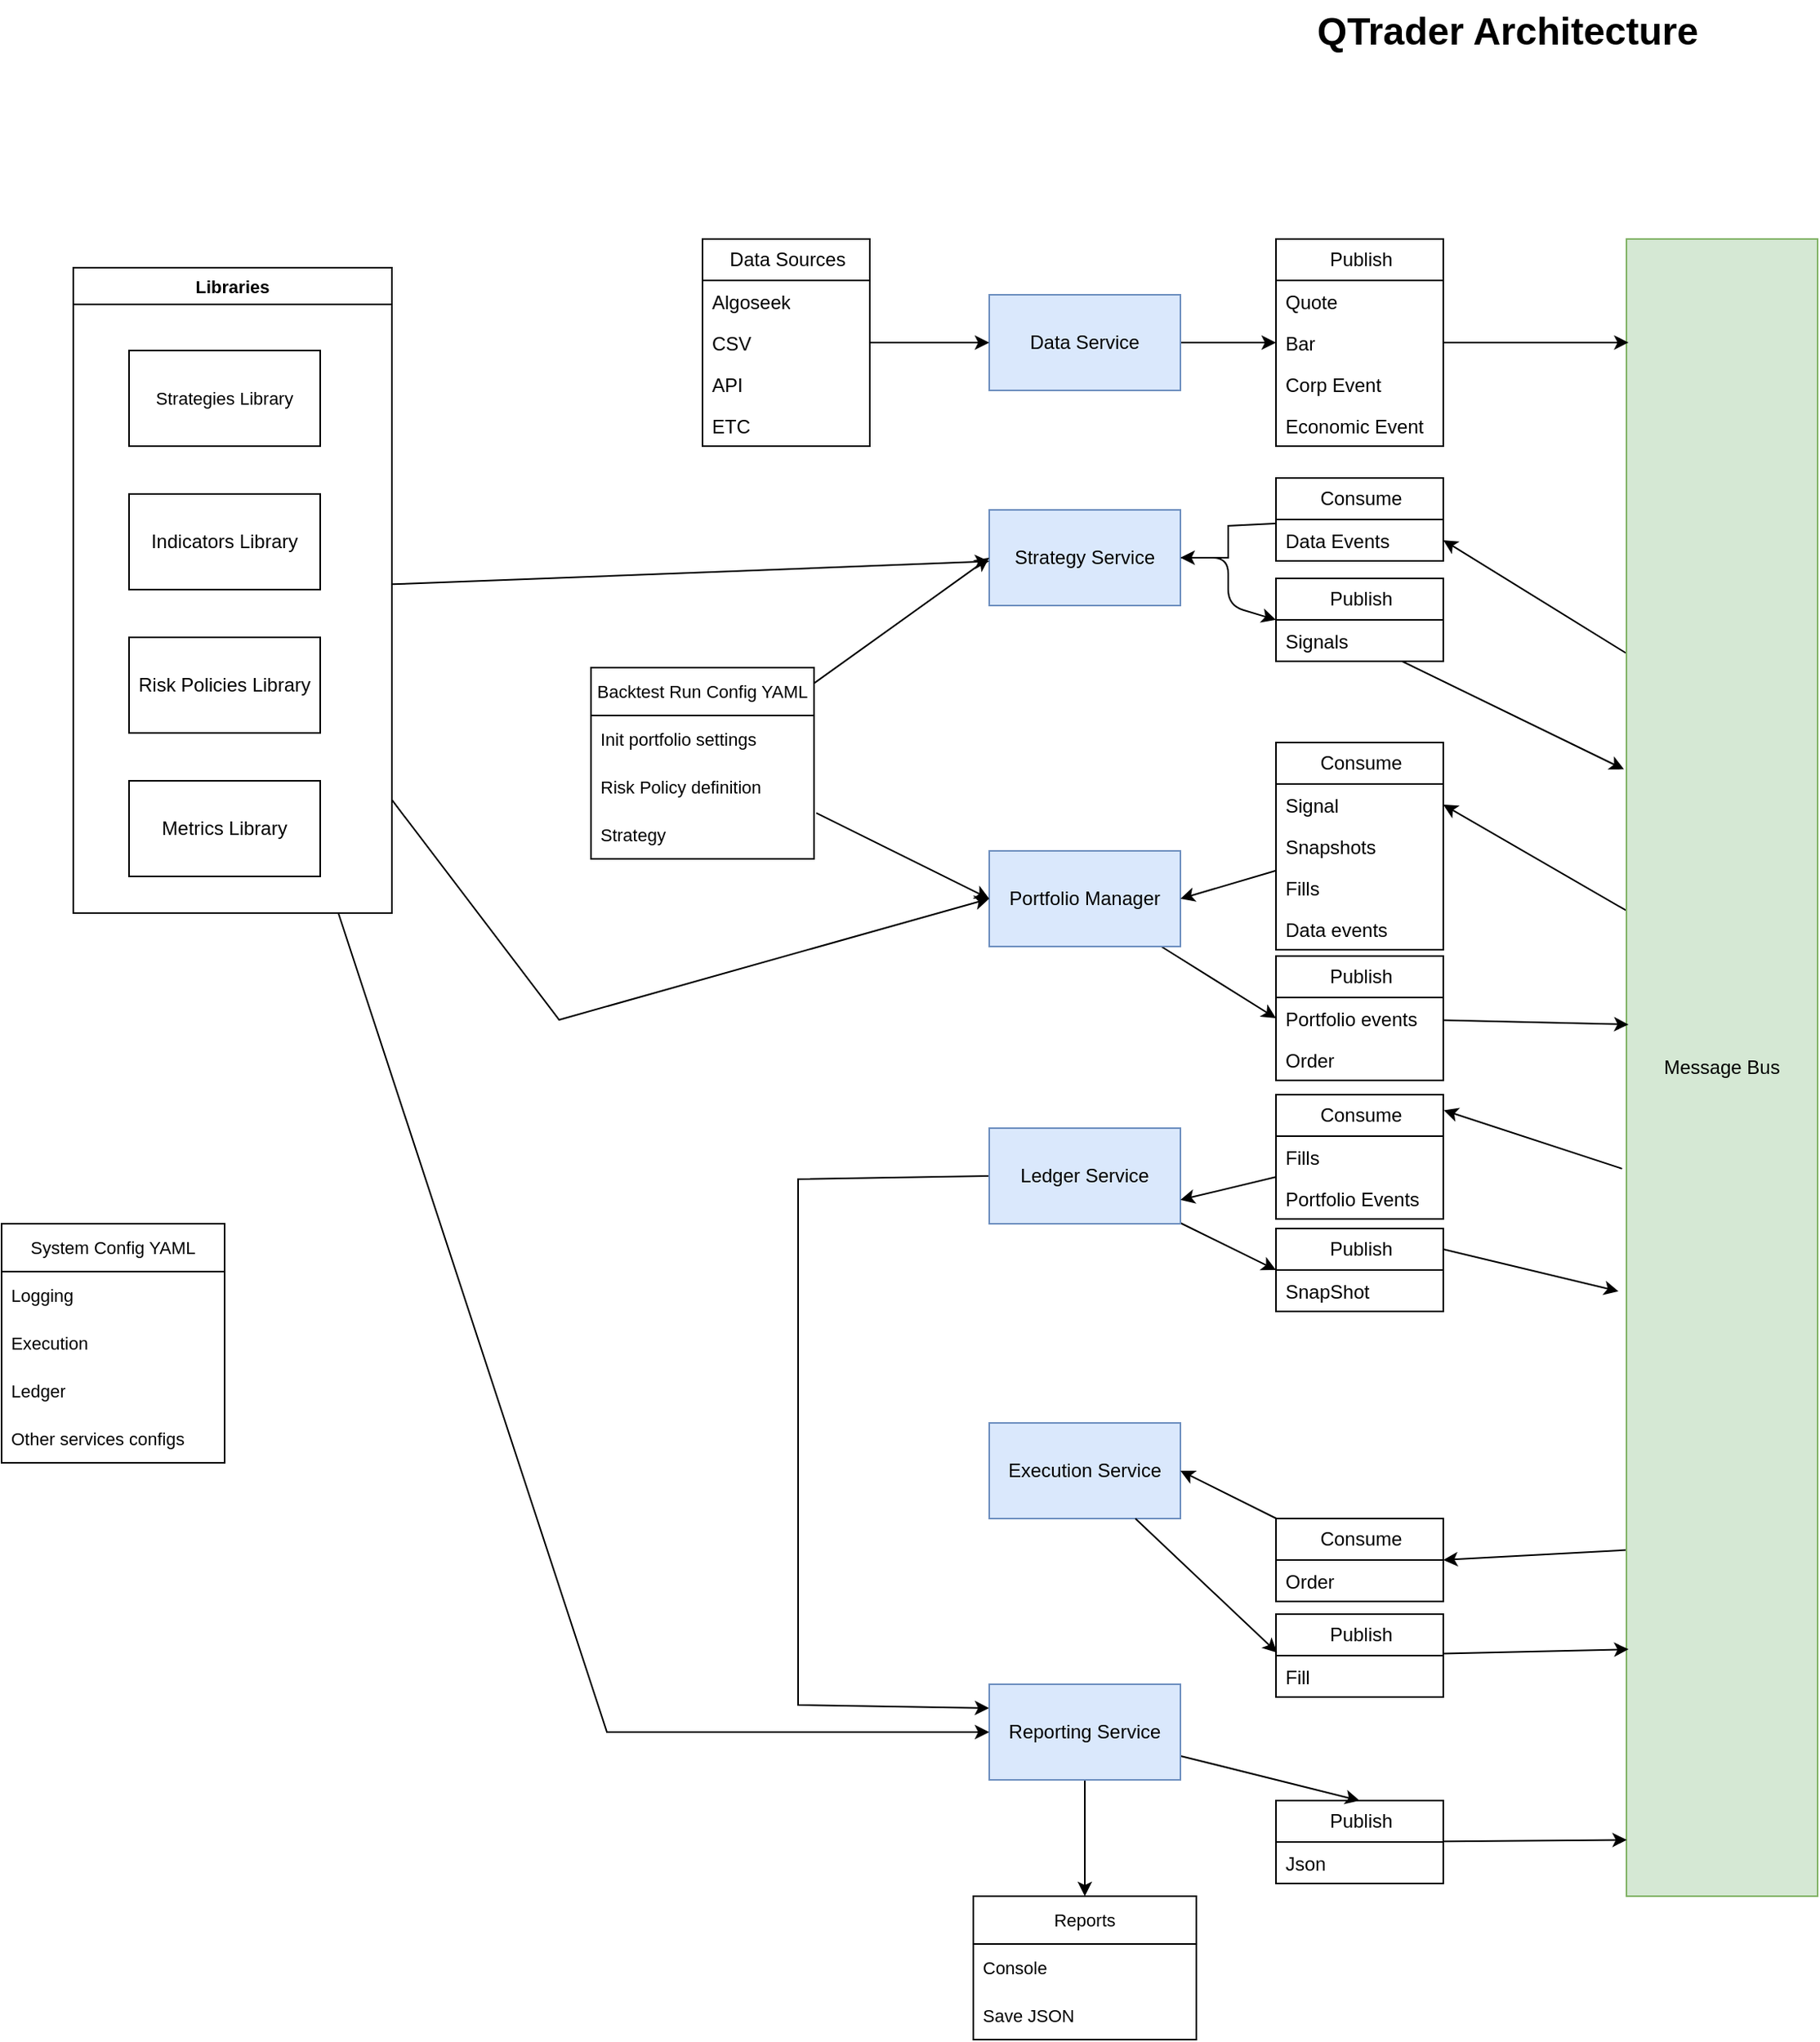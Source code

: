 <mxfile>
    <diagram id="88Eb3wkWD73W68NpB6OE" name="Page-1">
        <mxGraphModel dx="2437" dy="934" grid="1" gridSize="10" guides="1" tooltips="1" connect="1" arrows="1" fold="1" page="1" pageScale="1" pageWidth="850" pageHeight="1100" math="0" shadow="0">
            <root>
                <mxCell id="0"/>
                <mxCell id="1" parent="0"/>
                <mxCell id="18" style="edgeStyle=none;html=1;entryX=0;entryY=0.5;entryDx=0;entryDy=0;" parent="1" source="2" target="7" edge="1">
                    <mxGeometry relative="1" as="geometry"/>
                </mxCell>
                <mxCell id="2" value="Data Service" style="rounded=0;whiteSpace=wrap;html=1;fillColor=#dae8fc;strokeColor=#6c8ebf;" parent="1" vertex="1">
                    <mxGeometry x="150" y="215" width="120" height="60" as="geometry"/>
                </mxCell>
                <mxCell id="107" style="edgeStyle=none;shape=connector;curved=0;rounded=0;html=1;entryX=1;entryY=0.5;entryDx=0;entryDy=0;strokeColor=default;align=center;verticalAlign=middle;fontFamily=Helvetica;fontSize=11;fontColor=default;labelBackgroundColor=default;endArrow=classic;flowAnimation=0;exitX=0;exitY=0.25;exitDx=0;exitDy=0;" parent="1" source="3" target="56" edge="1">
                    <mxGeometry relative="1" as="geometry"/>
                </mxCell>
                <mxCell id="109" style="edgeStyle=none;shape=connector;curved=0;rounded=0;html=1;entryX=1;entryY=0.5;entryDx=0;entryDy=0;strokeColor=default;align=center;verticalAlign=middle;fontFamily=Helvetica;fontSize=11;fontColor=default;labelBackgroundColor=default;endArrow=classic;flowAnimation=0;exitX=0.011;exitY=0.406;exitDx=0;exitDy=0;exitPerimeter=0;" parent="1" source="3" target="63" edge="1">
                    <mxGeometry relative="1" as="geometry"/>
                </mxCell>
                <mxCell id="111" style="edgeStyle=none;shape=connector;curved=0;rounded=0;html=1;entryX=1;entryY=0.5;entryDx=0;entryDy=0;strokeColor=default;align=center;verticalAlign=middle;fontFamily=Helvetica;fontSize=11;fontColor=default;labelBackgroundColor=default;endArrow=classic;flowAnimation=0;exitX=0.02;exitY=0.791;exitDx=0;exitDy=0;exitPerimeter=0;" parent="1" source="3" target="76" edge="1">
                    <mxGeometry relative="1" as="geometry"/>
                </mxCell>
                <mxCell id="3" value="Message Bus" style="rounded=0;whiteSpace=wrap;html=1;fillColor=#d5e8d4;strokeColor=#82b366;" parent="1" vertex="1">
                    <mxGeometry x="550" y="180" width="120" height="1040" as="geometry"/>
                </mxCell>
                <mxCell id="5" value="QTrader Architecture" style="text;strokeColor=none;fillColor=none;html=1;fontSize=24;fontStyle=1;verticalAlign=middle;align=center;" parent="1" vertex="1">
                    <mxGeometry x="425" y="30" width="100" height="40" as="geometry"/>
                </mxCell>
                <mxCell id="6" value="Publish" style="swimlane;fontStyle=0;childLayout=stackLayout;horizontal=1;startSize=26;fillColor=none;horizontalStack=0;resizeParent=1;resizeParentMax=0;resizeLast=0;collapsible=1;marginBottom=0;html=1;" parent="1" vertex="1">
                    <mxGeometry x="330" y="180" width="105" height="130" as="geometry"/>
                </mxCell>
                <mxCell id="8" value="Quote" style="text;strokeColor=none;fillColor=none;align=left;verticalAlign=top;spacingLeft=4;spacingRight=4;overflow=hidden;rotatable=0;points=[[0,0.5],[1,0.5]];portConstraint=eastwest;whiteSpace=wrap;html=1;" parent="6" vertex="1">
                    <mxGeometry y="26" width="105" height="26" as="geometry"/>
                </mxCell>
                <mxCell id="7" value="Bar" style="text;strokeColor=none;fillColor=none;align=left;verticalAlign=top;spacingLeft=4;spacingRight=4;overflow=hidden;rotatable=0;points=[[0,0.5],[1,0.5]];portConstraint=eastwest;whiteSpace=wrap;html=1;" parent="6" vertex="1">
                    <mxGeometry y="52" width="105" height="26" as="geometry"/>
                </mxCell>
                <mxCell id="11" value="Corp Event" style="text;strokeColor=none;fillColor=none;align=left;verticalAlign=top;spacingLeft=4;spacingRight=4;overflow=hidden;rotatable=0;points=[[0,0.5],[1,0.5]];portConstraint=eastwest;whiteSpace=wrap;html=1;" parent="6" vertex="1">
                    <mxGeometry y="78" width="105" height="26" as="geometry"/>
                </mxCell>
                <mxCell id="12" value="Economic Event" style="text;strokeColor=none;fillColor=none;align=left;verticalAlign=top;spacingLeft=4;spacingRight=4;overflow=hidden;rotatable=0;points=[[0,0.5],[1,0.5]];portConstraint=eastwest;whiteSpace=wrap;html=1;" parent="6" vertex="1">
                    <mxGeometry y="104" width="105" height="26" as="geometry"/>
                </mxCell>
                <mxCell id="28" style="edgeStyle=none;html=1;entryX=0;entryY=0.5;entryDx=0;entryDy=0;" parent="1" source="22" target="2" edge="1">
                    <mxGeometry relative="1" as="geometry"/>
                </mxCell>
                <mxCell id="22" value="Data Sources" style="swimlane;fontStyle=0;childLayout=stackLayout;horizontal=1;startSize=26;fillColor=none;horizontalStack=0;resizeParent=1;resizeParentMax=0;resizeLast=0;collapsible=1;marginBottom=0;html=1;" parent="1" vertex="1">
                    <mxGeometry x="-30" y="180" width="105" height="130" as="geometry"/>
                </mxCell>
                <mxCell id="23" value="Algoseek" style="text;strokeColor=none;fillColor=none;align=left;verticalAlign=top;spacingLeft=4;spacingRight=4;overflow=hidden;rotatable=0;points=[[0,0.5],[1,0.5]];portConstraint=eastwest;whiteSpace=wrap;html=1;" parent="22" vertex="1">
                    <mxGeometry y="26" width="105" height="26" as="geometry"/>
                </mxCell>
                <mxCell id="24" value="CSV" style="text;strokeColor=none;fillColor=none;align=left;verticalAlign=top;spacingLeft=4;spacingRight=4;overflow=hidden;rotatable=0;points=[[0,0.5],[1,0.5]];portConstraint=eastwest;whiteSpace=wrap;html=1;" parent="22" vertex="1">
                    <mxGeometry y="52" width="105" height="26" as="geometry"/>
                </mxCell>
                <mxCell id="25" value="API" style="text;strokeColor=none;fillColor=none;align=left;verticalAlign=top;spacingLeft=4;spacingRight=4;overflow=hidden;rotatable=0;points=[[0,0.5],[1,0.5]];portConstraint=eastwest;whiteSpace=wrap;html=1;" parent="22" vertex="1">
                    <mxGeometry y="78" width="105" height="26" as="geometry"/>
                </mxCell>
                <mxCell id="26" value="ETC" style="text;strokeColor=none;fillColor=none;align=left;verticalAlign=top;spacingLeft=4;spacingRight=4;overflow=hidden;rotatable=0;points=[[0,0.5],[1,0.5]];portConstraint=eastwest;whiteSpace=wrap;html=1;" parent="22" vertex="1">
                    <mxGeometry y="104" width="105" height="26" as="geometry"/>
                </mxCell>
                <mxCell id="74" style="edgeStyle=none;html=1;entryX=0;entryY=0.5;entryDx=0;entryDy=0;" parent="1" source="29" target="72" edge="1">
                    <mxGeometry relative="1" as="geometry"/>
                </mxCell>
                <mxCell id="29" value="Portfolio Manager" style="rounded=0;whiteSpace=wrap;html=1;fillColor=#dae8fc;strokeColor=#6c8ebf;" parent="1" vertex="1">
                    <mxGeometry x="150" y="564" width="120" height="60" as="geometry"/>
                </mxCell>
                <mxCell id="30" value="Risk Policies Library" style="rounded=0;whiteSpace=wrap;html=1;" parent="1" vertex="1">
                    <mxGeometry x="-390" y="430" width="120" height="60" as="geometry"/>
                </mxCell>
                <mxCell id="95" style="edgeStyle=none;shape=connector;curved=0;rounded=0;html=1;entryX=0;entryY=0.5;entryDx=0;entryDy=0;strokeColor=default;align=center;verticalAlign=middle;fontFamily=Helvetica;fontSize=11;fontColor=default;labelBackgroundColor=default;endArrow=classic;flowAnimation=0;" parent="1" source="31" target="91" edge="1">
                    <mxGeometry relative="1" as="geometry"/>
                </mxCell>
                <mxCell id="128" style="edgeStyle=none;shape=connector;curved=0;rounded=0;html=1;entryX=0;entryY=0.25;entryDx=0;entryDy=0;strokeColor=default;align=center;verticalAlign=middle;fontFamily=Helvetica;fontSize=11;fontColor=default;labelBackgroundColor=default;endArrow=classic;flowAnimation=0;exitX=0;exitY=0.5;exitDx=0;exitDy=0;" parent="1" source="31" target="103" edge="1">
                    <mxGeometry relative="1" as="geometry">
                        <Array as="points">
                            <mxPoint x="30" y="770"/>
                            <mxPoint x="30" y="1100"/>
                        </Array>
                    </mxGeometry>
                </mxCell>
                <mxCell id="31" value="Ledger Service" style="rounded=0;whiteSpace=wrap;html=1;fillColor=#dae8fc;strokeColor=#6c8ebf;" parent="1" vertex="1">
                    <mxGeometry x="150" y="738" width="120" height="60" as="geometry"/>
                </mxCell>
                <mxCell id="33" value="Execution Service" style="rounded=0;whiteSpace=wrap;html=1;fillColor=#dae8fc;strokeColor=#6c8ebf;" parent="1" vertex="1">
                    <mxGeometry x="150" y="923" width="120" height="60" as="geometry"/>
                </mxCell>
                <mxCell id="57" style="edgeStyle=none;html=1;entryX=0;entryY=0.5;entryDx=0;entryDy=0;" parent="1" source="34" target="50" edge="1">
                    <mxGeometry relative="1" as="geometry">
                        <Array as="points">
                            <mxPoint x="300" y="380"/>
                            <mxPoint x="300" y="410"/>
                        </Array>
                    </mxGeometry>
                </mxCell>
                <mxCell id="34" value="Strategy Service" style="rounded=0;whiteSpace=wrap;html=1;fillColor=#dae8fc;strokeColor=#6c8ebf;" parent="1" vertex="1">
                    <mxGeometry x="150" y="350" width="120" height="60" as="geometry"/>
                </mxCell>
                <mxCell id="41" value="Indicators Library" style="rounded=0;whiteSpace=wrap;html=1;" parent="1" vertex="1">
                    <mxGeometry x="-390" y="340" width="120" height="60" as="geometry"/>
                </mxCell>
                <mxCell id="50" value="Publish" style="swimlane;fontStyle=0;childLayout=stackLayout;horizontal=1;startSize=26;fillColor=none;horizontalStack=0;resizeParent=1;resizeParentMax=0;resizeLast=0;collapsible=1;marginBottom=0;html=1;" parent="1" vertex="1">
                    <mxGeometry x="330" y="393" width="105" height="52" as="geometry"/>
                </mxCell>
                <mxCell id="51" value="Signals" style="text;strokeColor=none;fillColor=none;align=left;verticalAlign=top;spacingLeft=4;spacingRight=4;overflow=hidden;rotatable=0;points=[[0,0.5],[1,0.5]];portConstraint=eastwest;whiteSpace=wrap;html=1;" parent="50" vertex="1">
                    <mxGeometry y="26" width="105" height="26" as="geometry"/>
                </mxCell>
                <mxCell id="100" style="edgeStyle=none;shape=connector;curved=0;rounded=0;html=1;entryX=1;entryY=0.5;entryDx=0;entryDy=0;strokeColor=default;align=center;verticalAlign=middle;fontFamily=Helvetica;fontSize=11;fontColor=default;labelBackgroundColor=default;endArrow=classic;flowAnimation=0;" parent="1" source="55" target="34" edge="1">
                    <mxGeometry relative="1" as="geometry">
                        <Array as="points">
                            <mxPoint x="300" y="360"/>
                            <mxPoint x="300" y="380"/>
                        </Array>
                    </mxGeometry>
                </mxCell>
                <mxCell id="55" value="Consume" style="swimlane;fontStyle=0;childLayout=stackLayout;horizontal=1;startSize=26;fillColor=none;horizontalStack=0;resizeParent=1;resizeParentMax=0;resizeLast=0;collapsible=1;marginBottom=0;html=1;" parent="1" vertex="1">
                    <mxGeometry x="330" y="330" width="105" height="52" as="geometry"/>
                </mxCell>
                <mxCell id="56" value="Data Events" style="text;strokeColor=none;fillColor=none;align=left;verticalAlign=top;spacingLeft=4;spacingRight=4;overflow=hidden;rotatable=0;points=[[0,0.5],[1,0.5]];portConstraint=eastwest;whiteSpace=wrap;html=1;" parent="55" vertex="1">
                    <mxGeometry y="26" width="105" height="26" as="geometry"/>
                </mxCell>
                <mxCell id="71" style="edgeStyle=none;html=1;entryX=1;entryY=0.5;entryDx=0;entryDy=0;" parent="1" source="62" target="29" edge="1">
                    <mxGeometry relative="1" as="geometry"/>
                </mxCell>
                <mxCell id="62" value="Consume" style="swimlane;fontStyle=0;childLayout=stackLayout;horizontal=1;startSize=26;fillColor=none;horizontalStack=0;resizeParent=1;resizeParentMax=0;resizeLast=0;collapsible=1;marginBottom=0;html=1;" parent="1" vertex="1">
                    <mxGeometry x="330" y="496" width="105" height="130" as="geometry"/>
                </mxCell>
                <mxCell id="63" value="Signal" style="text;strokeColor=none;fillColor=none;align=left;verticalAlign=top;spacingLeft=4;spacingRight=4;overflow=hidden;rotatable=0;points=[[0,0.5],[1,0.5]];portConstraint=eastwest;whiteSpace=wrap;html=1;" parent="62" vertex="1">
                    <mxGeometry y="26" width="105" height="26" as="geometry"/>
                </mxCell>
                <mxCell id="122" value="Snapshots" style="text;strokeColor=none;fillColor=none;align=left;verticalAlign=top;spacingLeft=4;spacingRight=4;overflow=hidden;rotatable=0;points=[[0,0.5],[1,0.5]];portConstraint=eastwest;whiteSpace=wrap;html=1;" parent="62" vertex="1">
                    <mxGeometry y="52" width="105" height="26" as="geometry"/>
                </mxCell>
                <mxCell id="125" value="Fills" style="text;strokeColor=none;fillColor=none;align=left;verticalAlign=top;spacingLeft=4;spacingRight=4;overflow=hidden;rotatable=0;points=[[0,0.5],[1,0.5]];portConstraint=eastwest;whiteSpace=wrap;html=1;" parent="62" vertex="1">
                    <mxGeometry y="78" width="105" height="26" as="geometry"/>
                </mxCell>
                <mxCell id="127" value="Data events" style="text;strokeColor=none;fillColor=none;align=left;verticalAlign=top;spacingLeft=4;spacingRight=4;overflow=hidden;rotatable=0;points=[[0,0.5],[1,0.5]];portConstraint=eastwest;whiteSpace=wrap;html=1;" parent="62" vertex="1">
                    <mxGeometry y="104" width="105" height="26" as="geometry"/>
                </mxCell>
                <mxCell id="72" value="Publish" style="swimlane;fontStyle=0;childLayout=stackLayout;horizontal=1;startSize=26;fillColor=none;horizontalStack=0;resizeParent=1;resizeParentMax=0;resizeLast=0;collapsible=1;marginBottom=0;html=1;" parent="1" vertex="1">
                    <mxGeometry x="330" y="630" width="105" height="78" as="geometry"/>
                </mxCell>
                <mxCell id="73" value="&lt;span style=&quot;color: rgb(0, 0, 0);&quot;&gt;Portfolio events&lt;/span&gt;" style="text;strokeColor=none;fillColor=none;align=left;verticalAlign=top;spacingLeft=4;spacingRight=4;overflow=hidden;rotatable=0;points=[[0,0.5],[1,0.5]];portConstraint=eastwest;whiteSpace=wrap;html=1;" parent="72" vertex="1">
                    <mxGeometry y="26" width="105" height="26" as="geometry"/>
                </mxCell>
                <mxCell id="97" value="&lt;span style=&quot;color: rgb(0, 0, 0);&quot;&gt;Order&lt;/span&gt;" style="text;strokeColor=none;fillColor=none;align=left;verticalAlign=top;spacingLeft=4;spacingRight=4;overflow=hidden;rotatable=0;points=[[0,0.5],[1,0.5]];portConstraint=eastwest;whiteSpace=wrap;html=1;" parent="72" vertex="1">
                    <mxGeometry y="52" width="105" height="26" as="geometry"/>
                </mxCell>
                <mxCell id="117" style="edgeStyle=none;shape=connector;curved=0;rounded=0;html=1;entryX=1;entryY=0.5;entryDx=0;entryDy=0;strokeColor=default;align=center;verticalAlign=middle;fontFamily=Helvetica;fontSize=11;fontColor=default;labelBackgroundColor=default;endArrow=classic;flowAnimation=0;" parent="1" source="76" target="33" edge="1">
                    <mxGeometry relative="1" as="geometry"/>
                </mxCell>
                <mxCell id="76" value="Consume" style="swimlane;fontStyle=0;childLayout=stackLayout;horizontal=1;startSize=26;fillColor=none;horizontalStack=0;resizeParent=1;resizeParentMax=0;resizeLast=0;collapsible=1;marginBottom=0;html=1;" parent="1" vertex="1">
                    <mxGeometry x="330" y="983" width="105" height="52" as="geometry"/>
                </mxCell>
                <mxCell id="77" value="Order" style="text;strokeColor=none;fillColor=none;align=left;verticalAlign=top;spacingLeft=4;spacingRight=4;overflow=hidden;rotatable=0;points=[[0,0.5],[1,0.5]];portConstraint=eastwest;whiteSpace=wrap;html=1;" parent="76" vertex="1">
                    <mxGeometry y="26" width="105" height="26" as="geometry"/>
                </mxCell>
                <mxCell id="81" value="Publish" style="swimlane;fontStyle=0;childLayout=stackLayout;horizontal=1;startSize=26;fillColor=none;horizontalStack=0;resizeParent=1;resizeParentMax=0;resizeLast=0;collapsible=1;marginBottom=0;html=1;" parent="1" vertex="1">
                    <mxGeometry x="330" y="1043" width="105" height="52" as="geometry"/>
                </mxCell>
                <mxCell id="82" value="Fill" style="text;strokeColor=none;fillColor=none;align=left;verticalAlign=top;spacingLeft=4;spacingRight=4;overflow=hidden;rotatable=0;points=[[0,0.5],[1,0.5]];portConstraint=eastwest;whiteSpace=wrap;html=1;" parent="81" vertex="1">
                    <mxGeometry y="26" width="105" height="26" as="geometry"/>
                </mxCell>
                <mxCell id="126" style="edgeStyle=none;shape=connector;curved=0;rounded=0;html=1;entryX=1;entryY=0.75;entryDx=0;entryDy=0;strokeColor=default;align=center;verticalAlign=middle;fontFamily=Helvetica;fontSize=11;fontColor=default;labelBackgroundColor=default;endArrow=classic;flowAnimation=0;" parent="1" source="88" target="31" edge="1">
                    <mxGeometry relative="1" as="geometry"/>
                </mxCell>
                <mxCell id="88" value="Consume" style="swimlane;fontStyle=0;childLayout=stackLayout;horizontal=1;startSize=26;fillColor=none;horizontalStack=0;resizeParent=1;resizeParentMax=0;resizeLast=0;collapsible=1;marginBottom=0;html=1;" parent="1" vertex="1">
                    <mxGeometry x="330" y="717" width="105" height="78" as="geometry"/>
                </mxCell>
                <mxCell id="89" value="Fills" style="text;strokeColor=none;fillColor=none;align=left;verticalAlign=top;spacingLeft=4;spacingRight=4;overflow=hidden;rotatable=0;points=[[0,0.5],[1,0.5]];portConstraint=eastwest;whiteSpace=wrap;html=1;" parent="88" vertex="1">
                    <mxGeometry y="26" width="105" height="26" as="geometry"/>
                </mxCell>
                <mxCell id="98" value="Portfolio Events" style="text;strokeColor=none;fillColor=none;align=left;verticalAlign=top;spacingLeft=4;spacingRight=4;overflow=hidden;rotatable=0;points=[[0,0.5],[1,0.5]];portConstraint=eastwest;whiteSpace=wrap;html=1;" parent="88" vertex="1">
                    <mxGeometry y="52" width="105" height="26" as="geometry"/>
                </mxCell>
                <mxCell id="91" value="Publish" style="swimlane;fontStyle=0;childLayout=stackLayout;horizontal=1;startSize=26;fillColor=none;horizontalStack=0;resizeParent=1;resizeParentMax=0;resizeLast=0;collapsible=1;marginBottom=0;html=1;" parent="1" vertex="1">
                    <mxGeometry x="330" y="801" width="105" height="52" as="geometry"/>
                </mxCell>
                <mxCell id="92" value="SnapShot" style="text;strokeColor=none;fillColor=none;align=left;verticalAlign=top;spacingLeft=4;spacingRight=4;overflow=hidden;rotatable=0;points=[[0,0.5],[1,0.5]];portConstraint=eastwest;whiteSpace=wrap;html=1;" parent="91" vertex="1">
                    <mxGeometry y="26" width="105" height="26" as="geometry"/>
                </mxCell>
                <mxCell id="135" style="edgeStyle=none;shape=connector;curved=0;rounded=0;html=1;entryX=0.5;entryY=0;entryDx=0;entryDy=0;strokeColor=default;align=center;verticalAlign=middle;fontFamily=Helvetica;fontSize=11;fontColor=default;labelBackgroundColor=default;endArrow=classic;flowAnimation=0;" parent="1" source="103" target="131" edge="1">
                    <mxGeometry relative="1" as="geometry"/>
                </mxCell>
                <mxCell id="138" style="edgeStyle=none;shape=connector;curved=0;rounded=0;html=1;entryX=0.5;entryY=0;entryDx=0;entryDy=0;strokeColor=default;align=center;verticalAlign=middle;fontFamily=Helvetica;fontSize=11;fontColor=default;labelBackgroundColor=default;endArrow=classic;flowAnimation=0;" parent="1" source="103" target="136" edge="1">
                    <mxGeometry relative="1" as="geometry"/>
                </mxCell>
                <mxCell id="103" value="Reporting Service" style="rounded=0;whiteSpace=wrap;html=1;fillColor=#dae8fc;strokeColor=#6c8ebf;" parent="1" vertex="1">
                    <mxGeometry x="150" y="1087" width="120" height="60" as="geometry"/>
                </mxCell>
                <mxCell id="104" value="Metrics Library" style="rounded=0;whiteSpace=wrap;html=1;" parent="1" vertex="1">
                    <mxGeometry x="-390" y="520" width="120" height="60" as="geometry"/>
                </mxCell>
                <mxCell id="105" style="edgeStyle=none;shape=connector;curved=0;rounded=0;html=1;entryX=0.011;entryY=0.07;entryDx=0;entryDy=0;entryPerimeter=0;strokeColor=default;align=center;verticalAlign=middle;fontFamily=Helvetica;fontSize=11;fontColor=default;labelBackgroundColor=default;endArrow=classic;flowAnimation=0;" parent="1" edge="1">
                    <mxGeometry relative="1" as="geometry">
                        <mxPoint x="435" y="244.943" as="sourcePoint"/>
                        <mxPoint x="551.32" y="244.943" as="targetPoint"/>
                    </mxGeometry>
                </mxCell>
                <mxCell id="106" style="edgeStyle=none;shape=connector;curved=0;rounded=0;html=1;entryX=-0.013;entryY=0.32;entryDx=0;entryDy=0;entryPerimeter=0;strokeColor=default;align=center;verticalAlign=middle;fontFamily=Helvetica;fontSize=11;fontColor=default;labelBackgroundColor=default;endArrow=classic;flowAnimation=0;" parent="1" source="51" target="3" edge="1">
                    <mxGeometry relative="1" as="geometry"/>
                </mxCell>
                <mxCell id="108" style="edgeStyle=none;shape=connector;curved=0;rounded=0;html=1;entryX=0.011;entryY=0.474;entryDx=0;entryDy=0;entryPerimeter=0;strokeColor=default;align=center;verticalAlign=middle;fontFamily=Helvetica;fontSize=11;fontColor=default;labelBackgroundColor=default;endArrow=classic;flowAnimation=0;" parent="1" source="73" target="3" edge="1">
                    <mxGeometry relative="1" as="geometry"/>
                </mxCell>
                <mxCell id="112" style="edgeStyle=none;shape=connector;curved=0;rounded=0;html=1;entryX=-0.042;entryY=0.635;entryDx=0;entryDy=0;entryPerimeter=0;strokeColor=default;align=center;verticalAlign=middle;fontFamily=Helvetica;fontSize=11;fontColor=default;labelBackgroundColor=default;endArrow=classic;flowAnimation=0;exitX=1;exitY=0.25;exitDx=0;exitDy=0;" parent="1" source="91" target="3" edge="1">
                    <mxGeometry relative="1" as="geometry"/>
                </mxCell>
                <mxCell id="113" style="edgeStyle=none;shape=connector;curved=0;rounded=0;html=1;entryX=0.011;entryY=0.851;entryDx=0;entryDy=0;entryPerimeter=0;strokeColor=default;align=center;verticalAlign=middle;fontFamily=Helvetica;fontSize=11;fontColor=default;labelBackgroundColor=default;endArrow=classic;flowAnimation=0;" parent="1" source="81" target="3" edge="1">
                    <mxGeometry relative="1" as="geometry"/>
                </mxCell>
                <mxCell id="114" style="edgeStyle=none;shape=connector;curved=0;rounded=0;html=1;entryX=1.003;entryY=0.125;entryDx=0;entryDy=0;entryPerimeter=0;strokeColor=default;align=center;verticalAlign=middle;fontFamily=Helvetica;fontSize=11;fontColor=default;labelBackgroundColor=default;endArrow=classic;flowAnimation=0;exitX=-0.023;exitY=0.561;exitDx=0;exitDy=0;exitPerimeter=0;" parent="1" source="3" target="88" edge="1">
                    <mxGeometry relative="1" as="geometry"/>
                </mxCell>
                <mxCell id="116" style="edgeStyle=none;shape=connector;curved=0;rounded=0;html=1;entryX=0.007;entryY=-0.071;entryDx=0;entryDy=0;entryPerimeter=0;strokeColor=default;align=center;verticalAlign=middle;fontFamily=Helvetica;fontSize=11;fontColor=default;labelBackgroundColor=default;endArrow=classic;flowAnimation=0;" parent="1" source="33" target="82" edge="1">
                    <mxGeometry relative="1" as="geometry"/>
                </mxCell>
                <mxCell id="131" value="Reports" style="swimlane;fontStyle=0;childLayout=stackLayout;horizontal=1;startSize=30;horizontalStack=0;resizeParent=1;resizeParentMax=0;resizeLast=0;collapsible=1;marginBottom=0;whiteSpace=wrap;html=1;fontFamily=Helvetica;fontSize=11;fontColor=default;labelBackgroundColor=default;" parent="1" vertex="1">
                    <mxGeometry x="140" y="1220" width="140" height="90" as="geometry"/>
                </mxCell>
                <mxCell id="132" value="Console" style="text;strokeColor=none;fillColor=none;align=left;verticalAlign=middle;spacingLeft=4;spacingRight=4;overflow=hidden;points=[[0,0.5],[1,0.5]];portConstraint=eastwest;rotatable=0;whiteSpace=wrap;html=1;fontFamily=Helvetica;fontSize=11;fontColor=default;labelBackgroundColor=default;" parent="131" vertex="1">
                    <mxGeometry y="30" width="140" height="30" as="geometry"/>
                </mxCell>
                <mxCell id="133" value="Save JSON" style="text;strokeColor=none;fillColor=none;align=left;verticalAlign=middle;spacingLeft=4;spacingRight=4;overflow=hidden;points=[[0,0.5],[1,0.5]];portConstraint=eastwest;rotatable=0;whiteSpace=wrap;html=1;fontFamily=Helvetica;fontSize=11;fontColor=default;labelBackgroundColor=default;" parent="131" vertex="1">
                    <mxGeometry y="60" width="140" height="30" as="geometry"/>
                </mxCell>
                <mxCell id="136" value="Publish" style="swimlane;fontStyle=0;childLayout=stackLayout;horizontal=1;startSize=26;fillColor=none;horizontalStack=0;resizeParent=1;resizeParentMax=0;resizeLast=0;collapsible=1;marginBottom=0;html=1;" parent="1" vertex="1">
                    <mxGeometry x="330" y="1160" width="105" height="52" as="geometry"/>
                </mxCell>
                <mxCell id="137" value="Json" style="text;strokeColor=none;fillColor=none;align=left;verticalAlign=top;spacingLeft=4;spacingRight=4;overflow=hidden;rotatable=0;points=[[0,0.5],[1,0.5]];portConstraint=eastwest;whiteSpace=wrap;html=1;" parent="136" vertex="1">
                    <mxGeometry y="26" width="105" height="26" as="geometry"/>
                </mxCell>
                <mxCell id="139" style="edgeStyle=none;shape=connector;curved=0;rounded=0;html=1;entryX=0.002;entryY=0.966;entryDx=0;entryDy=0;entryPerimeter=0;strokeColor=default;align=center;verticalAlign=middle;fontFamily=Helvetica;fontSize=11;fontColor=default;labelBackgroundColor=default;endArrow=classic;flowAnimation=0;" parent="1" source="136" target="3" edge="1">
                    <mxGeometry relative="1" as="geometry"/>
                </mxCell>
                <mxCell id="155" style="edgeStyle=none;shape=connector;curved=0;rounded=0;html=1;entryX=0;entryY=0.5;entryDx=0;entryDy=0;strokeColor=default;align=center;verticalAlign=middle;fontFamily=Helvetica;fontSize=11;fontColor=default;labelBackgroundColor=default;endArrow=classic;flowAnimation=0;" parent="1" source="141" target="34" edge="1">
                    <mxGeometry relative="1" as="geometry"/>
                </mxCell>
                <mxCell id="141" value="Backtest Run Config YAML" style="swimlane;fontStyle=0;childLayout=stackLayout;horizontal=1;startSize=30;horizontalStack=0;resizeParent=1;resizeParentMax=0;resizeLast=0;collapsible=1;marginBottom=0;whiteSpace=wrap;html=1;fontFamily=Helvetica;fontSize=11;fontColor=default;labelBackgroundColor=default;" parent="1" vertex="1">
                    <mxGeometry x="-100" y="449" width="140" height="120" as="geometry"/>
                </mxCell>
                <mxCell id="142" value="Init portfolio settings" style="text;strokeColor=none;fillColor=none;align=left;verticalAlign=middle;spacingLeft=4;spacingRight=4;overflow=hidden;points=[[0,0.5],[1,0.5]];portConstraint=eastwest;rotatable=0;whiteSpace=wrap;html=1;fontFamily=Helvetica;fontSize=11;fontColor=default;labelBackgroundColor=default;" parent="141" vertex="1">
                    <mxGeometry y="30" width="140" height="30" as="geometry"/>
                </mxCell>
                <mxCell id="143" value="Risk Policy definition" style="text;strokeColor=none;fillColor=none;align=left;verticalAlign=middle;spacingLeft=4;spacingRight=4;overflow=hidden;points=[[0,0.5],[1,0.5]];portConstraint=eastwest;rotatable=0;whiteSpace=wrap;html=1;fontFamily=Helvetica;fontSize=11;fontColor=default;labelBackgroundColor=default;" parent="141" vertex="1">
                    <mxGeometry y="60" width="140" height="30" as="geometry"/>
                </mxCell>
                <mxCell id="144" value="Strategy&amp;nbsp;" style="text;strokeColor=none;fillColor=none;align=left;verticalAlign=middle;spacingLeft=4;spacingRight=4;overflow=hidden;points=[[0,0.5],[1,0.5]];portConstraint=eastwest;rotatable=0;whiteSpace=wrap;html=1;fontFamily=Helvetica;fontSize=11;fontColor=default;labelBackgroundColor=default;" parent="141" vertex="1">
                    <mxGeometry y="90" width="140" height="30" as="geometry"/>
                </mxCell>
                <mxCell id="145" value="Strategies Library" style="rounded=0;whiteSpace=wrap;html=1;fontFamily=Helvetica;fontSize=11;fontColor=default;labelBackgroundColor=default;" parent="1" vertex="1">
                    <mxGeometry x="-390" y="250" width="120" height="60" as="geometry"/>
                </mxCell>
                <mxCell id="150" value="System Config YAML" style="swimlane;fontStyle=0;childLayout=stackLayout;horizontal=1;startSize=30;horizontalStack=0;resizeParent=1;resizeParentMax=0;resizeLast=0;collapsible=1;marginBottom=0;whiteSpace=wrap;html=1;fontFamily=Helvetica;fontSize=11;fontColor=default;labelBackgroundColor=default;" parent="1" vertex="1">
                    <mxGeometry x="-470" y="798" width="140" height="150" as="geometry"/>
                </mxCell>
                <mxCell id="151" value="Logging" style="text;strokeColor=none;fillColor=none;align=left;verticalAlign=middle;spacingLeft=4;spacingRight=4;overflow=hidden;points=[[0,0.5],[1,0.5]];portConstraint=eastwest;rotatable=0;whiteSpace=wrap;html=1;fontFamily=Helvetica;fontSize=11;fontColor=default;labelBackgroundColor=default;" parent="150" vertex="1">
                    <mxGeometry y="30" width="140" height="30" as="geometry"/>
                </mxCell>
                <mxCell id="152" value="Execution" style="text;strokeColor=none;fillColor=none;align=left;verticalAlign=middle;spacingLeft=4;spacingRight=4;overflow=hidden;points=[[0,0.5],[1,0.5]];portConstraint=eastwest;rotatable=0;whiteSpace=wrap;html=1;fontFamily=Helvetica;fontSize=11;fontColor=default;labelBackgroundColor=default;" parent="150" vertex="1">
                    <mxGeometry y="60" width="140" height="30" as="geometry"/>
                </mxCell>
                <mxCell id="153" value="Ledger" style="text;strokeColor=none;fillColor=none;align=left;verticalAlign=middle;spacingLeft=4;spacingRight=4;overflow=hidden;points=[[0,0.5],[1,0.5]];portConstraint=eastwest;rotatable=0;whiteSpace=wrap;html=1;fontFamily=Helvetica;fontSize=11;fontColor=default;labelBackgroundColor=default;" parent="150" vertex="1">
                    <mxGeometry y="90" width="140" height="30" as="geometry"/>
                </mxCell>
                <mxCell id="154" value="Other services configs" style="text;strokeColor=none;fillColor=none;align=left;verticalAlign=middle;spacingLeft=4;spacingRight=4;overflow=hidden;points=[[0,0.5],[1,0.5]];portConstraint=eastwest;rotatable=0;whiteSpace=wrap;html=1;fontFamily=Helvetica;fontSize=11;fontColor=default;labelBackgroundColor=default;" parent="150" vertex="1">
                    <mxGeometry y="120" width="140" height="30" as="geometry"/>
                </mxCell>
                <mxCell id="156" style="edgeStyle=none;shape=connector;curved=0;rounded=0;html=1;entryX=0;entryY=0.5;entryDx=0;entryDy=0;strokeColor=default;align=center;verticalAlign=middle;fontFamily=Helvetica;fontSize=11;fontColor=default;labelBackgroundColor=default;endArrow=classic;flowAnimation=0;exitX=1.01;exitY=1.039;exitDx=0;exitDy=0;exitPerimeter=0;" parent="1" source="143" target="29" edge="1">
                    <mxGeometry relative="1" as="geometry"/>
                </mxCell>
                <mxCell id="158" style="edgeStyle=none;shape=connector;curved=0;rounded=0;html=1;strokeColor=default;align=center;verticalAlign=middle;fontFamily=Helvetica;fontSize=11;fontColor=default;labelBackgroundColor=default;endArrow=classic;flowAnimation=0;" parent="1" source="157" target="34" edge="1">
                    <mxGeometry relative="1" as="geometry"/>
                </mxCell>
                <mxCell id="159" style="edgeStyle=none;shape=connector;curved=0;rounded=0;html=1;entryX=0;entryY=0.5;entryDx=0;entryDy=0;strokeColor=default;align=center;verticalAlign=middle;fontFamily=Helvetica;fontSize=11;fontColor=default;labelBackgroundColor=default;endArrow=classic;flowAnimation=0;" parent="1" source="157" target="29" edge="1">
                    <mxGeometry relative="1" as="geometry">
                        <Array as="points">
                            <mxPoint x="-120" y="670"/>
                        </Array>
                    </mxGeometry>
                </mxCell>
                <mxCell id="160" style="edgeStyle=none;shape=connector;curved=0;rounded=0;html=1;entryX=0;entryY=0.5;entryDx=0;entryDy=0;strokeColor=default;align=center;verticalAlign=middle;fontFamily=Helvetica;fontSize=11;fontColor=default;labelBackgroundColor=default;endArrow=classic;flowAnimation=0;" parent="1" source="157" target="103" edge="1">
                    <mxGeometry relative="1" as="geometry">
                        <Array as="points">
                            <mxPoint x="-90" y="1117"/>
                        </Array>
                    </mxGeometry>
                </mxCell>
                <mxCell id="157" value="Libraries" style="swimlane;whiteSpace=wrap;html=1;fontFamily=Helvetica;fontSize=11;fontColor=default;labelBackgroundColor=default;" parent="1" vertex="1">
                    <mxGeometry x="-425" y="198" width="200" height="405" as="geometry"/>
                </mxCell>
            </root>
        </mxGraphModel>
    </diagram>
</mxfile>
